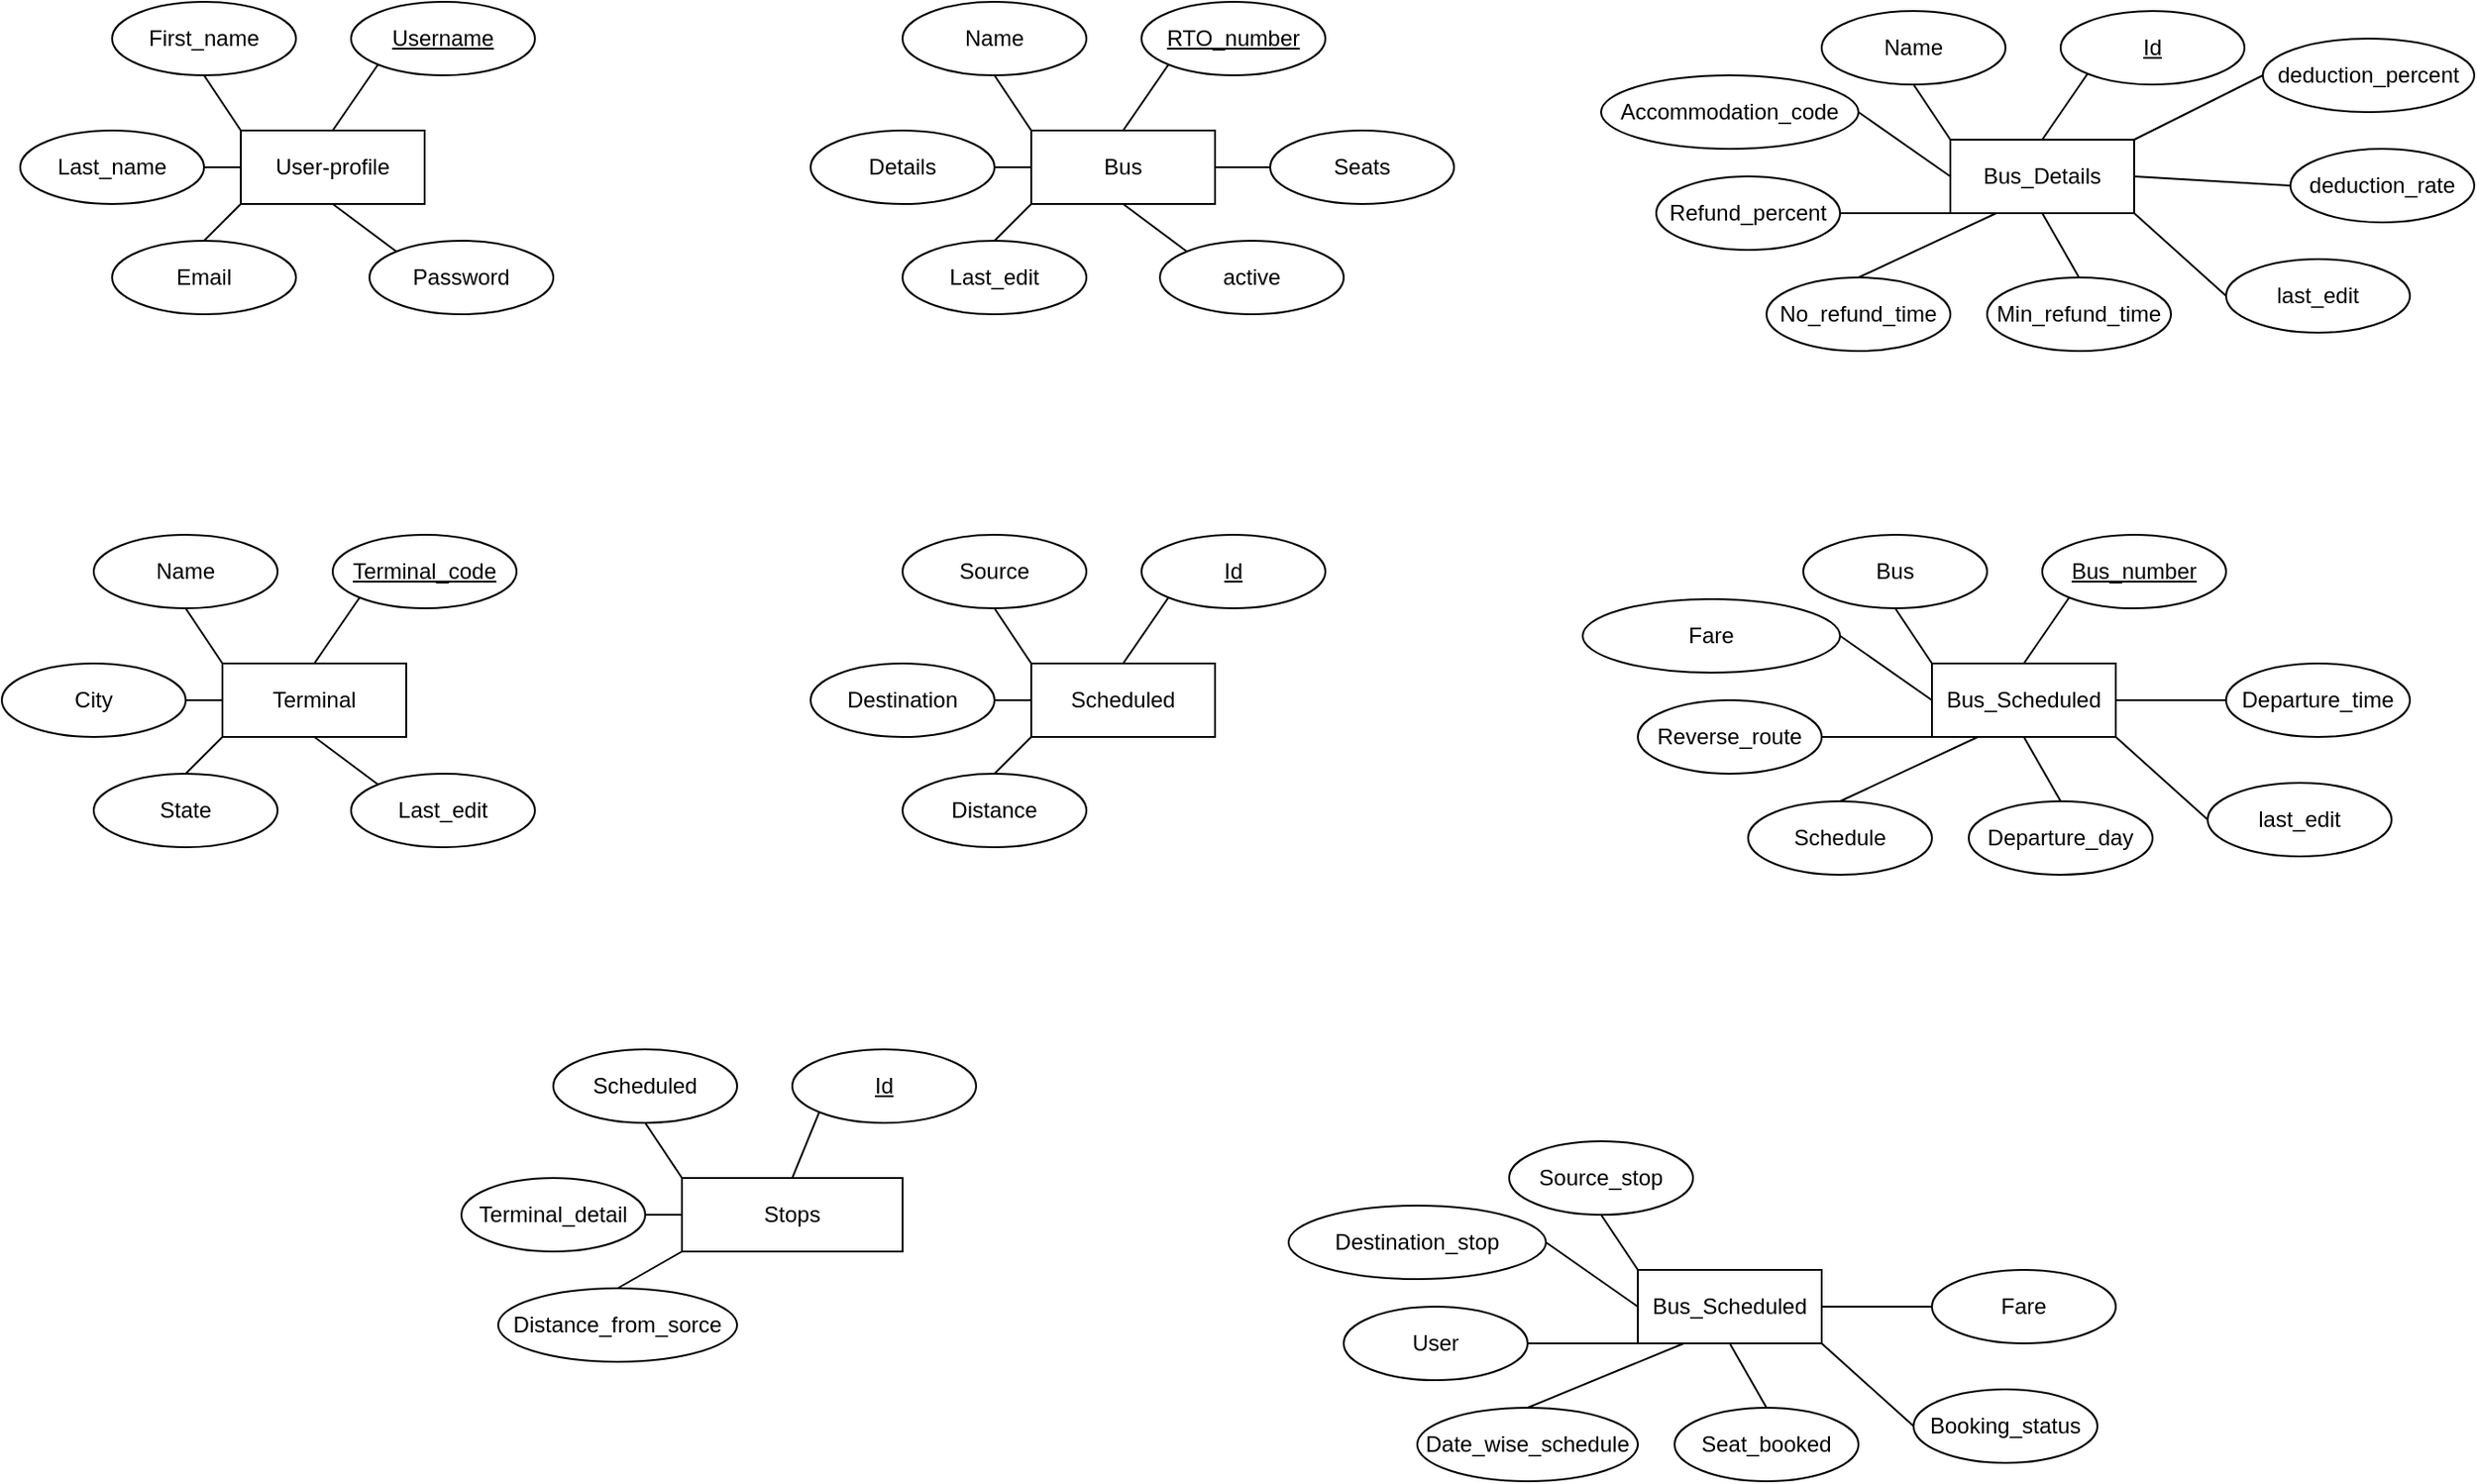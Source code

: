 <mxfile version="14.6.6" type="google"><diagram id="R2lEEEUBdFMjLlhIrx00" name="Page-1"><mxGraphModel dx="1736" dy="992" grid="1" gridSize="10" guides="1" tooltips="1" connect="1" arrows="1" fold="1" page="0" pageScale="1" pageWidth="850" pageHeight="1100" math="0" shadow="0" extFonts="Permanent Marker^https://fonts.googleapis.com/css?family=Permanent+Marker"><root><mxCell id="0"/><mxCell id="1" parent="0"/><mxCell id="XTAs9ow0zrxhmSKb31Q8-1" value="User-profile" style="whiteSpace=wrap;html=1;align=center;" vertex="1" parent="1"><mxGeometry x="310" y="200" width="100" height="40" as="geometry"/></mxCell><mxCell id="XTAs9ow0zrxhmSKb31Q8-3" value="First_name" style="ellipse;whiteSpace=wrap;html=1;align=center;" vertex="1" parent="1"><mxGeometry x="240" y="130" width="100" height="40" as="geometry"/></mxCell><mxCell id="XTAs9ow0zrxhmSKb31Q8-4" value="Last_name" style="ellipse;whiteSpace=wrap;html=1;align=center;" vertex="1" parent="1"><mxGeometry x="190" y="200" width="100" height="40" as="geometry"/></mxCell><mxCell id="XTAs9ow0zrxhmSKb31Q8-5" value="Email" style="ellipse;whiteSpace=wrap;html=1;align=center;" vertex="1" parent="1"><mxGeometry x="240" y="260" width="100" height="40" as="geometry"/></mxCell><mxCell id="XTAs9ow0zrxhmSKb31Q8-6" value="Password" style="ellipse;whiteSpace=wrap;html=1;align=center;" vertex="1" parent="1"><mxGeometry x="380" y="260" width="100" height="40" as="geometry"/></mxCell><mxCell id="XTAs9ow0zrxhmSKb31Q8-7" value="Username" style="ellipse;whiteSpace=wrap;html=1;align=center;fontStyle=4;" vertex="1" parent="1"><mxGeometry x="370" y="130" width="100" height="40" as="geometry"/></mxCell><mxCell id="XTAs9ow0zrxhmSKb31Q8-14" value="" style="endArrow=none;html=1;rounded=0;exitX=1;exitY=0.5;exitDx=0;exitDy=0;entryX=0;entryY=0.5;entryDx=0;entryDy=0;" edge="1" parent="1" source="XTAs9ow0zrxhmSKb31Q8-4" target="XTAs9ow0zrxhmSKb31Q8-1"><mxGeometry relative="1" as="geometry"><mxPoint x="490" y="320" as="sourcePoint"/><mxPoint x="650" y="320" as="targetPoint"/></mxGeometry></mxCell><mxCell id="XTAs9ow0zrxhmSKb31Q8-15" value="" style="endArrow=none;html=1;rounded=0;exitX=0.5;exitY=0;exitDx=0;exitDy=0;entryX=0;entryY=1;entryDx=0;entryDy=0;" edge="1" parent="1" source="XTAs9ow0zrxhmSKb31Q8-5" target="XTAs9ow0zrxhmSKb31Q8-1"><mxGeometry relative="1" as="geometry"><mxPoint x="500" y="330" as="sourcePoint"/><mxPoint x="660" y="330" as="targetPoint"/></mxGeometry></mxCell><mxCell id="XTAs9ow0zrxhmSKb31Q8-16" value="" style="endArrow=none;html=1;rounded=0;exitX=0;exitY=0;exitDx=0;exitDy=0;entryX=0.5;entryY=1;entryDx=0;entryDy=0;" edge="1" parent="1" source="XTAs9ow0zrxhmSKb31Q8-6" target="XTAs9ow0zrxhmSKb31Q8-1"><mxGeometry relative="1" as="geometry"><mxPoint x="510" y="340" as="sourcePoint"/><mxPoint x="670" y="340" as="targetPoint"/></mxGeometry></mxCell><mxCell id="XTAs9ow0zrxhmSKb31Q8-17" value="" style="endArrow=none;html=1;rounded=0;exitX=0.5;exitY=1;exitDx=0;exitDy=0;entryX=0;entryY=0;entryDx=0;entryDy=0;" edge="1" parent="1" source="XTAs9ow0zrxhmSKb31Q8-3" target="XTAs9ow0zrxhmSKb31Q8-1"><mxGeometry relative="1" as="geometry"><mxPoint x="520" y="350" as="sourcePoint"/><mxPoint x="680" y="350" as="targetPoint"/></mxGeometry></mxCell><mxCell id="XTAs9ow0zrxhmSKb31Q8-18" value="" style="endArrow=none;html=1;rounded=0;exitX=0;exitY=1;exitDx=0;exitDy=0;entryX=0.5;entryY=0;entryDx=0;entryDy=0;" edge="1" parent="1" source="XTAs9ow0zrxhmSKb31Q8-7" target="XTAs9ow0zrxhmSKb31Q8-1"><mxGeometry relative="1" as="geometry"><mxPoint x="530" y="360" as="sourcePoint"/><mxPoint x="690" y="360" as="targetPoint"/></mxGeometry></mxCell><mxCell id="XTAs9ow0zrxhmSKb31Q8-19" value="Bus" style="whiteSpace=wrap;html=1;align=center;" vertex="1" parent="1"><mxGeometry x="740" y="200" width="100" height="40" as="geometry"/></mxCell><mxCell id="XTAs9ow0zrxhmSKb31Q8-20" value="Name" style="ellipse;whiteSpace=wrap;html=1;align=center;" vertex="1" parent="1"><mxGeometry x="670" y="130" width="100" height="40" as="geometry"/></mxCell><mxCell id="XTAs9ow0zrxhmSKb31Q8-21" value="Details" style="ellipse;whiteSpace=wrap;html=1;align=center;" vertex="1" parent="1"><mxGeometry x="620" y="200" width="100" height="40" as="geometry"/></mxCell><mxCell id="XTAs9ow0zrxhmSKb31Q8-22" value="Last_edit" style="ellipse;whiteSpace=wrap;html=1;align=center;" vertex="1" parent="1"><mxGeometry x="670" y="260" width="100" height="40" as="geometry"/></mxCell><mxCell id="XTAs9ow0zrxhmSKb31Q8-23" value="active" style="ellipse;whiteSpace=wrap;html=1;align=center;" vertex="1" parent="1"><mxGeometry x="810" y="260" width="100" height="40" as="geometry"/></mxCell><mxCell id="XTAs9ow0zrxhmSKb31Q8-24" value="RTO_number" style="ellipse;whiteSpace=wrap;html=1;align=center;fontStyle=4;" vertex="1" parent="1"><mxGeometry x="800" y="130" width="100" height="40" as="geometry"/></mxCell><mxCell id="XTAs9ow0zrxhmSKb31Q8-25" value="" style="endArrow=none;html=1;rounded=0;exitX=1;exitY=0.5;exitDx=0;exitDy=0;entryX=0;entryY=0.5;entryDx=0;entryDy=0;" edge="1" parent="1" source="XTAs9ow0zrxhmSKb31Q8-21" target="XTAs9ow0zrxhmSKb31Q8-19"><mxGeometry relative="1" as="geometry"><mxPoint x="920" y="320" as="sourcePoint"/><mxPoint x="1080" y="320" as="targetPoint"/></mxGeometry></mxCell><mxCell id="XTAs9ow0zrxhmSKb31Q8-26" value="" style="endArrow=none;html=1;rounded=0;exitX=0.5;exitY=0;exitDx=0;exitDy=0;entryX=0;entryY=1;entryDx=0;entryDy=0;" edge="1" parent="1" source="XTAs9ow0zrxhmSKb31Q8-22" target="XTAs9ow0zrxhmSKb31Q8-19"><mxGeometry relative="1" as="geometry"><mxPoint x="930" y="330" as="sourcePoint"/><mxPoint x="1090" y="330" as="targetPoint"/></mxGeometry></mxCell><mxCell id="XTAs9ow0zrxhmSKb31Q8-27" value="" style="endArrow=none;html=1;rounded=0;exitX=0;exitY=0;exitDx=0;exitDy=0;entryX=0.5;entryY=1;entryDx=0;entryDy=0;" edge="1" parent="1" source="XTAs9ow0zrxhmSKb31Q8-23" target="XTAs9ow0zrxhmSKb31Q8-19"><mxGeometry relative="1" as="geometry"><mxPoint x="940" y="340" as="sourcePoint"/><mxPoint x="1100" y="340" as="targetPoint"/></mxGeometry></mxCell><mxCell id="XTAs9ow0zrxhmSKb31Q8-28" value="" style="endArrow=none;html=1;rounded=0;exitX=0.5;exitY=1;exitDx=0;exitDy=0;entryX=0;entryY=0;entryDx=0;entryDy=0;" edge="1" parent="1" source="XTAs9ow0zrxhmSKb31Q8-20" target="XTAs9ow0zrxhmSKb31Q8-19"><mxGeometry relative="1" as="geometry"><mxPoint x="950" y="350" as="sourcePoint"/><mxPoint x="1110" y="350" as="targetPoint"/></mxGeometry></mxCell><mxCell id="XTAs9ow0zrxhmSKb31Q8-29" value="" style="endArrow=none;html=1;rounded=0;exitX=0;exitY=1;exitDx=0;exitDy=0;entryX=0.5;entryY=0;entryDx=0;entryDy=0;" edge="1" parent="1" source="XTAs9ow0zrxhmSKb31Q8-24" target="XTAs9ow0zrxhmSKb31Q8-19"><mxGeometry relative="1" as="geometry"><mxPoint x="960" y="360" as="sourcePoint"/><mxPoint x="1120" y="360" as="targetPoint"/></mxGeometry></mxCell><mxCell id="XTAs9ow0zrxhmSKb31Q8-30" value="Seats" style="ellipse;whiteSpace=wrap;html=1;align=center;" vertex="1" parent="1"><mxGeometry x="870" y="200" width="100" height="40" as="geometry"/></mxCell><mxCell id="XTAs9ow0zrxhmSKb31Q8-31" value="" style="endArrow=none;html=1;rounded=0;exitX=1;exitY=0.5;exitDx=0;exitDy=0;entryX=0;entryY=0.5;entryDx=0;entryDy=0;" edge="1" parent="1" source="XTAs9ow0zrxhmSKb31Q8-19" target="XTAs9ow0zrxhmSKb31Q8-30"><mxGeometry relative="1" as="geometry"><mxPoint x="590" y="420" as="sourcePoint"/><mxPoint x="750" y="420" as="targetPoint"/></mxGeometry></mxCell><mxCell id="XTAs9ow0zrxhmSKb31Q8-32" value="Terminal" style="whiteSpace=wrap;html=1;align=center;" vertex="1" parent="1"><mxGeometry x="300" y="490" width="100" height="40" as="geometry"/></mxCell><mxCell id="XTAs9ow0zrxhmSKb31Q8-33" value="Name" style="ellipse;whiteSpace=wrap;html=1;align=center;" vertex="1" parent="1"><mxGeometry x="230" y="420" width="100" height="40" as="geometry"/></mxCell><mxCell id="XTAs9ow0zrxhmSKb31Q8-34" value="City" style="ellipse;whiteSpace=wrap;html=1;align=center;" vertex="1" parent="1"><mxGeometry x="180" y="490" width="100" height="40" as="geometry"/></mxCell><mxCell id="XTAs9ow0zrxhmSKb31Q8-35" value="State" style="ellipse;whiteSpace=wrap;html=1;align=center;" vertex="1" parent="1"><mxGeometry x="230" y="550" width="100" height="40" as="geometry"/></mxCell><mxCell id="XTAs9ow0zrxhmSKb31Q8-36" value="Last_edit" style="ellipse;whiteSpace=wrap;html=1;align=center;" vertex="1" parent="1"><mxGeometry x="370" y="550" width="100" height="40" as="geometry"/></mxCell><mxCell id="XTAs9ow0zrxhmSKb31Q8-37" value="Terminal_code" style="ellipse;whiteSpace=wrap;html=1;align=center;fontStyle=4;" vertex="1" parent="1"><mxGeometry x="360" y="420" width="100" height="40" as="geometry"/></mxCell><mxCell id="XTAs9ow0zrxhmSKb31Q8-38" value="" style="endArrow=none;html=1;rounded=0;exitX=1;exitY=0.5;exitDx=0;exitDy=0;entryX=0;entryY=0.5;entryDx=0;entryDy=0;" edge="1" parent="1" source="XTAs9ow0zrxhmSKb31Q8-34" target="XTAs9ow0zrxhmSKb31Q8-32"><mxGeometry relative="1" as="geometry"><mxPoint x="480" y="610" as="sourcePoint"/><mxPoint x="640" y="610" as="targetPoint"/></mxGeometry></mxCell><mxCell id="XTAs9ow0zrxhmSKb31Q8-39" value="" style="endArrow=none;html=1;rounded=0;exitX=0.5;exitY=0;exitDx=0;exitDy=0;entryX=0;entryY=1;entryDx=0;entryDy=0;" edge="1" parent="1" source="XTAs9ow0zrxhmSKb31Q8-35" target="XTAs9ow0zrxhmSKb31Q8-32"><mxGeometry relative="1" as="geometry"><mxPoint x="490" y="620" as="sourcePoint"/><mxPoint x="650" y="620" as="targetPoint"/></mxGeometry></mxCell><mxCell id="XTAs9ow0zrxhmSKb31Q8-40" value="" style="endArrow=none;html=1;rounded=0;exitX=0;exitY=0;exitDx=0;exitDy=0;entryX=0.5;entryY=1;entryDx=0;entryDy=0;" edge="1" parent="1" source="XTAs9ow0zrxhmSKb31Q8-36" target="XTAs9ow0zrxhmSKb31Q8-32"><mxGeometry relative="1" as="geometry"><mxPoint x="500" y="630" as="sourcePoint"/><mxPoint x="660" y="630" as="targetPoint"/></mxGeometry></mxCell><mxCell id="XTAs9ow0zrxhmSKb31Q8-41" value="" style="endArrow=none;html=1;rounded=0;exitX=0.5;exitY=1;exitDx=0;exitDy=0;entryX=0;entryY=0;entryDx=0;entryDy=0;" edge="1" parent="1" source="XTAs9ow0zrxhmSKb31Q8-33" target="XTAs9ow0zrxhmSKb31Q8-32"><mxGeometry relative="1" as="geometry"><mxPoint x="510" y="640" as="sourcePoint"/><mxPoint x="670" y="640" as="targetPoint"/></mxGeometry></mxCell><mxCell id="XTAs9ow0zrxhmSKb31Q8-42" value="" style="endArrow=none;html=1;rounded=0;exitX=0;exitY=1;exitDx=0;exitDy=0;entryX=0.5;entryY=0;entryDx=0;entryDy=0;" edge="1" parent="1" source="XTAs9ow0zrxhmSKb31Q8-37" target="XTAs9ow0zrxhmSKb31Q8-32"><mxGeometry relative="1" as="geometry"><mxPoint x="520" y="650" as="sourcePoint"/><mxPoint x="680" y="650" as="targetPoint"/></mxGeometry></mxCell><mxCell id="XTAs9ow0zrxhmSKb31Q8-43" value="Scheduled" style="whiteSpace=wrap;html=1;align=center;" vertex="1" parent="1"><mxGeometry x="740" y="490" width="100" height="40" as="geometry"/></mxCell><mxCell id="XTAs9ow0zrxhmSKb31Q8-44" value="Source" style="ellipse;whiteSpace=wrap;html=1;align=center;" vertex="1" parent="1"><mxGeometry x="670" y="420" width="100" height="40" as="geometry"/></mxCell><mxCell id="XTAs9ow0zrxhmSKb31Q8-45" value="Destination" style="ellipse;whiteSpace=wrap;html=1;align=center;" vertex="1" parent="1"><mxGeometry x="620" y="490" width="100" height="40" as="geometry"/></mxCell><mxCell id="XTAs9ow0zrxhmSKb31Q8-46" value="Distance" style="ellipse;whiteSpace=wrap;html=1;align=center;" vertex="1" parent="1"><mxGeometry x="670" y="550" width="100" height="40" as="geometry"/></mxCell><mxCell id="XTAs9ow0zrxhmSKb31Q8-48" value="Id" style="ellipse;whiteSpace=wrap;html=1;align=center;fontStyle=4;" vertex="1" parent="1"><mxGeometry x="800" y="420" width="100" height="40" as="geometry"/></mxCell><mxCell id="XTAs9ow0zrxhmSKb31Q8-49" value="" style="endArrow=none;html=1;rounded=0;exitX=1;exitY=0.5;exitDx=0;exitDy=0;entryX=0;entryY=0.5;entryDx=0;entryDy=0;" edge="1" parent="1" source="XTAs9ow0zrxhmSKb31Q8-45" target="XTAs9ow0zrxhmSKb31Q8-43"><mxGeometry relative="1" as="geometry"><mxPoint x="920" y="610" as="sourcePoint"/><mxPoint x="1080" y="610" as="targetPoint"/></mxGeometry></mxCell><mxCell id="XTAs9ow0zrxhmSKb31Q8-50" value="" style="endArrow=none;html=1;rounded=0;exitX=0.5;exitY=0;exitDx=0;exitDy=0;entryX=0;entryY=1;entryDx=0;entryDy=0;" edge="1" parent="1" source="XTAs9ow0zrxhmSKb31Q8-46" target="XTAs9ow0zrxhmSKb31Q8-43"><mxGeometry relative="1" as="geometry"><mxPoint x="930" y="620" as="sourcePoint"/><mxPoint x="1090" y="620" as="targetPoint"/></mxGeometry></mxCell><mxCell id="XTAs9ow0zrxhmSKb31Q8-52" value="" style="endArrow=none;html=1;rounded=0;exitX=0.5;exitY=1;exitDx=0;exitDy=0;entryX=0;entryY=0;entryDx=0;entryDy=0;" edge="1" parent="1" source="XTAs9ow0zrxhmSKb31Q8-44" target="XTAs9ow0zrxhmSKb31Q8-43"><mxGeometry relative="1" as="geometry"><mxPoint x="950" y="640" as="sourcePoint"/><mxPoint x="1110" y="640" as="targetPoint"/></mxGeometry></mxCell><mxCell id="XTAs9ow0zrxhmSKb31Q8-53" value="" style="endArrow=none;html=1;rounded=0;exitX=0;exitY=1;exitDx=0;exitDy=0;entryX=0.5;entryY=0;entryDx=0;entryDy=0;" edge="1" parent="1" source="XTAs9ow0zrxhmSKb31Q8-48" target="XTAs9ow0zrxhmSKb31Q8-43"><mxGeometry relative="1" as="geometry"><mxPoint x="960" y="650" as="sourcePoint"/><mxPoint x="1120" y="650" as="targetPoint"/></mxGeometry></mxCell><mxCell id="XTAs9ow0zrxhmSKb31Q8-54" value="Bus_Details" style="whiteSpace=wrap;html=1;align=center;" vertex="1" parent="1"><mxGeometry x="1240" y="205" width="100" height="40" as="geometry"/></mxCell><mxCell id="XTAs9ow0zrxhmSKb31Q8-55" value="Name" style="ellipse;whiteSpace=wrap;html=1;align=center;" vertex="1" parent="1"><mxGeometry x="1170" y="135" width="100" height="40" as="geometry"/></mxCell><mxCell id="XTAs9ow0zrxhmSKb31Q8-56" value="Accommodation_code" style="ellipse;whiteSpace=wrap;html=1;align=center;" vertex="1" parent="1"><mxGeometry x="1050" y="170" width="140" height="40" as="geometry"/></mxCell><mxCell id="XTAs9ow0zrxhmSKb31Q8-57" value="Refund_percent" style="ellipse;whiteSpace=wrap;html=1;align=center;" vertex="1" parent="1"><mxGeometry x="1080" y="225" width="100" height="40" as="geometry"/></mxCell><mxCell id="XTAs9ow0zrxhmSKb31Q8-58" value="No_refund_time" style="ellipse;whiteSpace=wrap;html=1;align=center;" vertex="1" parent="1"><mxGeometry x="1140" y="280" width="100" height="40" as="geometry"/></mxCell><mxCell id="XTAs9ow0zrxhmSKb31Q8-59" value="Id" style="ellipse;whiteSpace=wrap;html=1;align=center;fontStyle=4;" vertex="1" parent="1"><mxGeometry x="1300" y="135" width="100" height="40" as="geometry"/></mxCell><mxCell id="XTAs9ow0zrxhmSKb31Q8-60" value="" style="endArrow=none;html=1;rounded=0;exitX=1;exitY=0.5;exitDx=0;exitDy=0;entryX=0;entryY=0.5;entryDx=0;entryDy=0;" edge="1" parent="1" source="XTAs9ow0zrxhmSKb31Q8-56" target="XTAs9ow0zrxhmSKb31Q8-54"><mxGeometry relative="1" as="geometry"><mxPoint x="1420" y="325" as="sourcePoint"/><mxPoint x="1580" y="325" as="targetPoint"/></mxGeometry></mxCell><mxCell id="XTAs9ow0zrxhmSKb31Q8-61" value="" style="endArrow=none;html=1;rounded=0;exitX=1;exitY=0.5;exitDx=0;exitDy=0;entryX=0;entryY=1;entryDx=0;entryDy=0;" edge="1" parent="1" source="XTAs9ow0zrxhmSKb31Q8-57" target="XTAs9ow0zrxhmSKb31Q8-54"><mxGeometry relative="1" as="geometry"><mxPoint x="1430" y="335" as="sourcePoint"/><mxPoint x="1590" y="335" as="targetPoint"/></mxGeometry></mxCell><mxCell id="XTAs9ow0zrxhmSKb31Q8-62" value="" style="endArrow=none;html=1;rounded=0;exitX=0.5;exitY=0;exitDx=0;exitDy=0;entryX=0.25;entryY=1;entryDx=0;entryDy=0;" edge="1" parent="1" source="XTAs9ow0zrxhmSKb31Q8-58" target="XTAs9ow0zrxhmSKb31Q8-54"><mxGeometry relative="1" as="geometry"><mxPoint x="1440" y="345" as="sourcePoint"/><mxPoint x="1600" y="345" as="targetPoint"/></mxGeometry></mxCell><mxCell id="XTAs9ow0zrxhmSKb31Q8-63" value="" style="endArrow=none;html=1;rounded=0;exitX=0.5;exitY=1;exitDx=0;exitDy=0;entryX=0;entryY=0;entryDx=0;entryDy=0;" edge="1" parent="1" source="XTAs9ow0zrxhmSKb31Q8-55" target="XTAs9ow0zrxhmSKb31Q8-54"><mxGeometry relative="1" as="geometry"><mxPoint x="1450" y="355" as="sourcePoint"/><mxPoint x="1610" y="355" as="targetPoint"/></mxGeometry></mxCell><mxCell id="XTAs9ow0zrxhmSKb31Q8-64" value="" style="endArrow=none;html=1;rounded=0;exitX=0;exitY=1;exitDx=0;exitDy=0;entryX=0.5;entryY=0;entryDx=0;entryDy=0;" edge="1" parent="1" source="XTAs9ow0zrxhmSKb31Q8-59" target="XTAs9ow0zrxhmSKb31Q8-54"><mxGeometry relative="1" as="geometry"><mxPoint x="1460" y="365" as="sourcePoint"/><mxPoint x="1620" y="365" as="targetPoint"/></mxGeometry></mxCell><mxCell id="XTAs9ow0zrxhmSKb31Q8-65" value="Min_refund_time" style="ellipse;whiteSpace=wrap;html=1;align=center;" vertex="1" parent="1"><mxGeometry x="1260" y="280" width="100" height="40" as="geometry"/></mxCell><mxCell id="XTAs9ow0zrxhmSKb31Q8-66" value="" style="endArrow=none;html=1;rounded=0;exitX=0.5;exitY=1;exitDx=0;exitDy=0;entryX=0.5;entryY=0;entryDx=0;entryDy=0;" edge="1" parent="1" source="XTAs9ow0zrxhmSKb31Q8-54" target="XTAs9ow0zrxhmSKb31Q8-65"><mxGeometry relative="1" as="geometry"><mxPoint x="1090" y="425" as="sourcePoint"/><mxPoint x="1250" y="425" as="targetPoint"/></mxGeometry></mxCell><mxCell id="XTAs9ow0zrxhmSKb31Q8-67" value="last_edit" style="ellipse;whiteSpace=wrap;html=1;align=center;" vertex="1" parent="1"><mxGeometry x="1390" y="270" width="100" height="40" as="geometry"/></mxCell><mxCell id="XTAs9ow0zrxhmSKb31Q8-68" value="deduction_rate" style="ellipse;whiteSpace=wrap;html=1;align=center;" vertex="1" parent="1"><mxGeometry x="1425" y="210" width="100" height="40" as="geometry"/></mxCell><mxCell id="XTAs9ow0zrxhmSKb31Q8-69" value="deduction_percent" style="ellipse;whiteSpace=wrap;html=1;align=center;" vertex="1" parent="1"><mxGeometry x="1410" y="150" width="115" height="40" as="geometry"/></mxCell><mxCell id="XTAs9ow0zrxhmSKb31Q8-71" value="" style="endArrow=none;html=1;rounded=0;exitX=1;exitY=0;exitDx=0;exitDy=0;entryX=0;entryY=0.5;entryDx=0;entryDy=0;" edge="1" parent="1" source="XTAs9ow0zrxhmSKb31Q8-54" target="XTAs9ow0zrxhmSKb31Q8-69"><mxGeometry relative="1" as="geometry"><mxPoint x="1220" y="350" as="sourcePoint"/><mxPoint x="1380" y="350" as="targetPoint"/></mxGeometry></mxCell><mxCell id="XTAs9ow0zrxhmSKb31Q8-72" value="" style="endArrow=none;html=1;rounded=0;exitX=1;exitY=0.5;exitDx=0;exitDy=0;entryX=0;entryY=0.5;entryDx=0;entryDy=0;" edge="1" parent="1" source="XTAs9ow0zrxhmSKb31Q8-54" target="XTAs9ow0zrxhmSKb31Q8-68"><mxGeometry relative="1" as="geometry"><mxPoint x="1230" y="360" as="sourcePoint"/><mxPoint x="1390" y="360" as="targetPoint"/></mxGeometry></mxCell><mxCell id="XTAs9ow0zrxhmSKb31Q8-73" value="" style="endArrow=none;html=1;rounded=0;exitX=1;exitY=1;exitDx=0;exitDy=0;entryX=0;entryY=0.5;entryDx=0;entryDy=0;" edge="1" parent="1" source="XTAs9ow0zrxhmSKb31Q8-54" target="XTAs9ow0zrxhmSKb31Q8-67"><mxGeometry relative="1" as="geometry"><mxPoint x="1240" y="370" as="sourcePoint"/><mxPoint x="1400" y="370" as="targetPoint"/></mxGeometry></mxCell><mxCell id="XTAs9ow0zrxhmSKb31Q8-74" value="Stops" style="whiteSpace=wrap;html=1;align=center;" vertex="1" parent="1"><mxGeometry x="550" y="770" width="120" height="40" as="geometry"/></mxCell><mxCell id="XTAs9ow0zrxhmSKb31Q8-75" value="Scheduled" style="ellipse;whiteSpace=wrap;html=1;align=center;" vertex="1" parent="1"><mxGeometry x="480" y="700" width="100" height="40" as="geometry"/></mxCell><mxCell id="XTAs9ow0zrxhmSKb31Q8-76" value="Terminal_detail" style="ellipse;whiteSpace=wrap;html=1;align=center;" vertex="1" parent="1"><mxGeometry x="430" y="770" width="100" height="40" as="geometry"/></mxCell><mxCell id="XTAs9ow0zrxhmSKb31Q8-77" value="Distance_from_sorce" style="ellipse;whiteSpace=wrap;html=1;align=center;" vertex="1" parent="1"><mxGeometry x="450" y="830" width="130" height="40" as="geometry"/></mxCell><mxCell id="XTAs9ow0zrxhmSKb31Q8-78" value="Id" style="ellipse;whiteSpace=wrap;html=1;align=center;fontStyle=4;" vertex="1" parent="1"><mxGeometry x="610" y="700" width="100" height="40" as="geometry"/></mxCell><mxCell id="XTAs9ow0zrxhmSKb31Q8-79" value="" style="endArrow=none;html=1;rounded=0;exitX=1;exitY=0.5;exitDx=0;exitDy=0;entryX=0;entryY=0.5;entryDx=0;entryDy=0;" edge="1" parent="1" source="XTAs9ow0zrxhmSKb31Q8-76" target="XTAs9ow0zrxhmSKb31Q8-74"><mxGeometry relative="1" as="geometry"><mxPoint x="730" y="890" as="sourcePoint"/><mxPoint x="890" y="890" as="targetPoint"/></mxGeometry></mxCell><mxCell id="XTAs9ow0zrxhmSKb31Q8-80" value="" style="endArrow=none;html=1;rounded=0;exitX=0.5;exitY=0;exitDx=0;exitDy=0;entryX=0;entryY=1;entryDx=0;entryDy=0;" edge="1" parent="1" source="XTAs9ow0zrxhmSKb31Q8-77" target="XTAs9ow0zrxhmSKb31Q8-74"><mxGeometry relative="1" as="geometry"><mxPoint x="740" y="900" as="sourcePoint"/><mxPoint x="900" y="900" as="targetPoint"/></mxGeometry></mxCell><mxCell id="XTAs9ow0zrxhmSKb31Q8-81" value="" style="endArrow=none;html=1;rounded=0;exitX=0.5;exitY=1;exitDx=0;exitDy=0;entryX=0;entryY=0;entryDx=0;entryDy=0;" edge="1" parent="1" source="XTAs9ow0zrxhmSKb31Q8-75" target="XTAs9ow0zrxhmSKb31Q8-74"><mxGeometry relative="1" as="geometry"><mxPoint x="760" y="920" as="sourcePoint"/><mxPoint x="920" y="920" as="targetPoint"/></mxGeometry></mxCell><mxCell id="XTAs9ow0zrxhmSKb31Q8-82" value="" style="endArrow=none;html=1;rounded=0;exitX=0;exitY=1;exitDx=0;exitDy=0;entryX=0.5;entryY=0;entryDx=0;entryDy=0;" edge="1" parent="1" source="XTAs9ow0zrxhmSKb31Q8-78" target="XTAs9ow0zrxhmSKb31Q8-74"><mxGeometry relative="1" as="geometry"><mxPoint x="770" y="930" as="sourcePoint"/><mxPoint x="930" y="930" as="targetPoint"/></mxGeometry></mxCell><mxCell id="XTAs9ow0zrxhmSKb31Q8-83" value="Bus_Scheduled" style="whiteSpace=wrap;html=1;align=center;" vertex="1" parent="1"><mxGeometry x="1230" y="490" width="100" height="40" as="geometry"/></mxCell><mxCell id="XTAs9ow0zrxhmSKb31Q8-84" value="Bus" style="ellipse;whiteSpace=wrap;html=1;align=center;" vertex="1" parent="1"><mxGeometry x="1160" y="420" width="100" height="40" as="geometry"/></mxCell><mxCell id="XTAs9ow0zrxhmSKb31Q8-85" value="Fare" style="ellipse;whiteSpace=wrap;html=1;align=center;" vertex="1" parent="1"><mxGeometry x="1040" y="455" width="140" height="40" as="geometry"/></mxCell><mxCell id="XTAs9ow0zrxhmSKb31Q8-86" value="Reverse_route" style="ellipse;whiteSpace=wrap;html=1;align=center;" vertex="1" parent="1"><mxGeometry x="1070" y="510" width="100" height="40" as="geometry"/></mxCell><mxCell id="XTAs9ow0zrxhmSKb31Q8-87" value="Schedule" style="ellipse;whiteSpace=wrap;html=1;align=center;" vertex="1" parent="1"><mxGeometry x="1130" y="565" width="100" height="40" as="geometry"/></mxCell><mxCell id="XTAs9ow0zrxhmSKb31Q8-88" value="Bus_number" style="ellipse;whiteSpace=wrap;html=1;align=center;fontStyle=4;" vertex="1" parent="1"><mxGeometry x="1290" y="420" width="100" height="40" as="geometry"/></mxCell><mxCell id="XTAs9ow0zrxhmSKb31Q8-89" value="" style="endArrow=none;html=1;rounded=0;exitX=1;exitY=0.5;exitDx=0;exitDy=0;entryX=0;entryY=0.5;entryDx=0;entryDy=0;" edge="1" parent="1" source="XTAs9ow0zrxhmSKb31Q8-85" target="XTAs9ow0zrxhmSKb31Q8-83"><mxGeometry relative="1" as="geometry"><mxPoint x="1410" y="610" as="sourcePoint"/><mxPoint x="1570" y="610" as="targetPoint"/></mxGeometry></mxCell><mxCell id="XTAs9ow0zrxhmSKb31Q8-90" value="" style="endArrow=none;html=1;rounded=0;exitX=1;exitY=0.5;exitDx=0;exitDy=0;entryX=0;entryY=1;entryDx=0;entryDy=0;" edge="1" parent="1" source="XTAs9ow0zrxhmSKb31Q8-86" target="XTAs9ow0zrxhmSKb31Q8-83"><mxGeometry relative="1" as="geometry"><mxPoint x="1420" y="620" as="sourcePoint"/><mxPoint x="1580" y="620" as="targetPoint"/></mxGeometry></mxCell><mxCell id="XTAs9ow0zrxhmSKb31Q8-91" value="" style="endArrow=none;html=1;rounded=0;exitX=0.5;exitY=0;exitDx=0;exitDy=0;entryX=0.25;entryY=1;entryDx=0;entryDy=0;" edge="1" parent="1" source="XTAs9ow0zrxhmSKb31Q8-87" target="XTAs9ow0zrxhmSKb31Q8-83"><mxGeometry relative="1" as="geometry"><mxPoint x="1430" y="630" as="sourcePoint"/><mxPoint x="1590" y="630" as="targetPoint"/></mxGeometry></mxCell><mxCell id="XTAs9ow0zrxhmSKb31Q8-92" value="" style="endArrow=none;html=1;rounded=0;exitX=0.5;exitY=1;exitDx=0;exitDy=0;entryX=0;entryY=0;entryDx=0;entryDy=0;" edge="1" parent="1" source="XTAs9ow0zrxhmSKb31Q8-84" target="XTAs9ow0zrxhmSKb31Q8-83"><mxGeometry relative="1" as="geometry"><mxPoint x="1440" y="640" as="sourcePoint"/><mxPoint x="1600" y="640" as="targetPoint"/></mxGeometry></mxCell><mxCell id="XTAs9ow0zrxhmSKb31Q8-93" value="" style="endArrow=none;html=1;rounded=0;exitX=0;exitY=1;exitDx=0;exitDy=0;entryX=0.5;entryY=0;entryDx=0;entryDy=0;" edge="1" parent="1" source="XTAs9ow0zrxhmSKb31Q8-88" target="XTAs9ow0zrxhmSKb31Q8-83"><mxGeometry relative="1" as="geometry"><mxPoint x="1450" y="650" as="sourcePoint"/><mxPoint x="1610" y="650" as="targetPoint"/></mxGeometry></mxCell><mxCell id="XTAs9ow0zrxhmSKb31Q8-94" value="Departure_day" style="ellipse;whiteSpace=wrap;html=1;align=center;" vertex="1" parent="1"><mxGeometry x="1250" y="565" width="100" height="40" as="geometry"/></mxCell><mxCell id="XTAs9ow0zrxhmSKb31Q8-95" value="" style="endArrow=none;html=1;rounded=0;exitX=0.5;exitY=1;exitDx=0;exitDy=0;entryX=0.5;entryY=0;entryDx=0;entryDy=0;" edge="1" parent="1" source="XTAs9ow0zrxhmSKb31Q8-83" target="XTAs9ow0zrxhmSKb31Q8-94"><mxGeometry relative="1" as="geometry"><mxPoint x="1080" y="710" as="sourcePoint"/><mxPoint x="1240" y="710" as="targetPoint"/></mxGeometry></mxCell><mxCell id="XTAs9ow0zrxhmSKb31Q8-96" value="last_edit" style="ellipse;whiteSpace=wrap;html=1;align=center;" vertex="1" parent="1"><mxGeometry x="1380" y="555" width="100" height="40" as="geometry"/></mxCell><mxCell id="XTAs9ow0zrxhmSKb31Q8-97" value="Departure_time" style="ellipse;whiteSpace=wrap;html=1;align=center;" vertex="1" parent="1"><mxGeometry x="1390" y="490" width="100" height="40" as="geometry"/></mxCell><mxCell id="XTAs9ow0zrxhmSKb31Q8-100" value="" style="endArrow=none;html=1;rounded=0;exitX=1;exitY=0.5;exitDx=0;exitDy=0;entryX=0;entryY=0.5;entryDx=0;entryDy=0;" edge="1" parent="1" source="XTAs9ow0zrxhmSKb31Q8-83" target="XTAs9ow0zrxhmSKb31Q8-97"><mxGeometry relative="1" as="geometry"><mxPoint x="1220" y="645" as="sourcePoint"/><mxPoint x="1380" y="645" as="targetPoint"/></mxGeometry></mxCell><mxCell id="XTAs9ow0zrxhmSKb31Q8-101" value="" style="endArrow=none;html=1;rounded=0;exitX=1;exitY=1;exitDx=0;exitDy=0;entryX=0;entryY=0.5;entryDx=0;entryDy=0;" edge="1" parent="1" source="XTAs9ow0zrxhmSKb31Q8-83" target="XTAs9ow0zrxhmSKb31Q8-96"><mxGeometry relative="1" as="geometry"><mxPoint x="1230" y="655" as="sourcePoint"/><mxPoint x="1390" y="655" as="targetPoint"/></mxGeometry></mxCell><mxCell id="XTAs9ow0zrxhmSKb31Q8-119" value="Bus_Scheduled" style="whiteSpace=wrap;html=1;align=center;" vertex="1" parent="1"><mxGeometry x="1070" y="820" width="100" height="40" as="geometry"/></mxCell><mxCell id="XTAs9ow0zrxhmSKb31Q8-120" value="Source_stop" style="ellipse;whiteSpace=wrap;html=1;align=center;" vertex="1" parent="1"><mxGeometry x="1000" y="750" width="100" height="40" as="geometry"/></mxCell><mxCell id="XTAs9ow0zrxhmSKb31Q8-121" value="Destination_stop" style="ellipse;whiteSpace=wrap;html=1;align=center;" vertex="1" parent="1"><mxGeometry x="880" y="785" width="140" height="40" as="geometry"/></mxCell><mxCell id="XTAs9ow0zrxhmSKb31Q8-122" value="User" style="ellipse;whiteSpace=wrap;html=1;align=center;" vertex="1" parent="1"><mxGeometry x="910" y="840" width="100" height="40" as="geometry"/></mxCell><mxCell id="XTAs9ow0zrxhmSKb31Q8-123" value="Date_wise_schedule" style="ellipse;whiteSpace=wrap;html=1;align=center;" vertex="1" parent="1"><mxGeometry x="950" y="895" width="120" height="40" as="geometry"/></mxCell><mxCell id="XTAs9ow0zrxhmSKb31Q8-125" value="" style="endArrow=none;html=1;rounded=0;exitX=1;exitY=0.5;exitDx=0;exitDy=0;entryX=0;entryY=0.5;entryDx=0;entryDy=0;" edge="1" parent="1" source="XTAs9ow0zrxhmSKb31Q8-121" target="XTAs9ow0zrxhmSKb31Q8-119"><mxGeometry relative="1" as="geometry"><mxPoint x="1250" y="940" as="sourcePoint"/><mxPoint x="1410" y="940" as="targetPoint"/></mxGeometry></mxCell><mxCell id="XTAs9ow0zrxhmSKb31Q8-126" value="" style="endArrow=none;html=1;rounded=0;exitX=1;exitY=0.5;exitDx=0;exitDy=0;entryX=0;entryY=1;entryDx=0;entryDy=0;" edge="1" parent="1" source="XTAs9ow0zrxhmSKb31Q8-122" target="XTAs9ow0zrxhmSKb31Q8-119"><mxGeometry relative="1" as="geometry"><mxPoint x="1260" y="950" as="sourcePoint"/><mxPoint x="1420" y="950" as="targetPoint"/></mxGeometry></mxCell><mxCell id="XTAs9ow0zrxhmSKb31Q8-127" value="" style="endArrow=none;html=1;rounded=0;exitX=0.5;exitY=0;exitDx=0;exitDy=0;entryX=0.25;entryY=1;entryDx=0;entryDy=0;" edge="1" parent="1" source="XTAs9ow0zrxhmSKb31Q8-123" target="XTAs9ow0zrxhmSKb31Q8-119"><mxGeometry relative="1" as="geometry"><mxPoint x="1270" y="960" as="sourcePoint"/><mxPoint x="1430" y="960" as="targetPoint"/></mxGeometry></mxCell><mxCell id="XTAs9ow0zrxhmSKb31Q8-128" value="" style="endArrow=none;html=1;rounded=0;exitX=0.5;exitY=1;exitDx=0;exitDy=0;entryX=0;entryY=0;entryDx=0;entryDy=0;" edge="1" parent="1" source="XTAs9ow0zrxhmSKb31Q8-120" target="XTAs9ow0zrxhmSKb31Q8-119"><mxGeometry relative="1" as="geometry"><mxPoint x="1280" y="970" as="sourcePoint"/><mxPoint x="1440" y="970" as="targetPoint"/></mxGeometry></mxCell><mxCell id="XTAs9ow0zrxhmSKb31Q8-130" value="Seat_booked" style="ellipse;whiteSpace=wrap;html=1;align=center;" vertex="1" parent="1"><mxGeometry x="1090" y="895" width="100" height="40" as="geometry"/></mxCell><mxCell id="XTAs9ow0zrxhmSKb31Q8-131" value="" style="endArrow=none;html=1;rounded=0;exitX=0.5;exitY=1;exitDx=0;exitDy=0;entryX=0.5;entryY=0;entryDx=0;entryDy=0;" edge="1" parent="1" source="XTAs9ow0zrxhmSKb31Q8-119" target="XTAs9ow0zrxhmSKb31Q8-130"><mxGeometry relative="1" as="geometry"><mxPoint x="920" y="1040" as="sourcePoint"/><mxPoint x="1080" y="1040" as="targetPoint"/></mxGeometry></mxCell><mxCell id="XTAs9ow0zrxhmSKb31Q8-132" value="Booking_status" style="ellipse;whiteSpace=wrap;html=1;align=center;" vertex="1" parent="1"><mxGeometry x="1220" y="885" width="100" height="40" as="geometry"/></mxCell><mxCell id="XTAs9ow0zrxhmSKb31Q8-133" value="Fare" style="ellipse;whiteSpace=wrap;html=1;align=center;" vertex="1" parent="1"><mxGeometry x="1230" y="820" width="100" height="40" as="geometry"/></mxCell><mxCell id="XTAs9ow0zrxhmSKb31Q8-134" value="" style="endArrow=none;html=1;rounded=0;exitX=1;exitY=0.5;exitDx=0;exitDy=0;entryX=0;entryY=0.5;entryDx=0;entryDy=0;" edge="1" parent="1" source="XTAs9ow0zrxhmSKb31Q8-119" target="XTAs9ow0zrxhmSKb31Q8-133"><mxGeometry relative="1" as="geometry"><mxPoint x="1060" y="975" as="sourcePoint"/><mxPoint x="1220" y="975" as="targetPoint"/></mxGeometry></mxCell><mxCell id="XTAs9ow0zrxhmSKb31Q8-135" value="" style="endArrow=none;html=1;rounded=0;exitX=1;exitY=1;exitDx=0;exitDy=0;entryX=0;entryY=0.5;entryDx=0;entryDy=0;" edge="1" parent="1" source="XTAs9ow0zrxhmSKb31Q8-119" target="XTAs9ow0zrxhmSKb31Q8-132"><mxGeometry relative="1" as="geometry"><mxPoint x="1070" y="985" as="sourcePoint"/><mxPoint x="1230" y="985" as="targetPoint"/></mxGeometry></mxCell></root></mxGraphModel></diagram></mxfile>